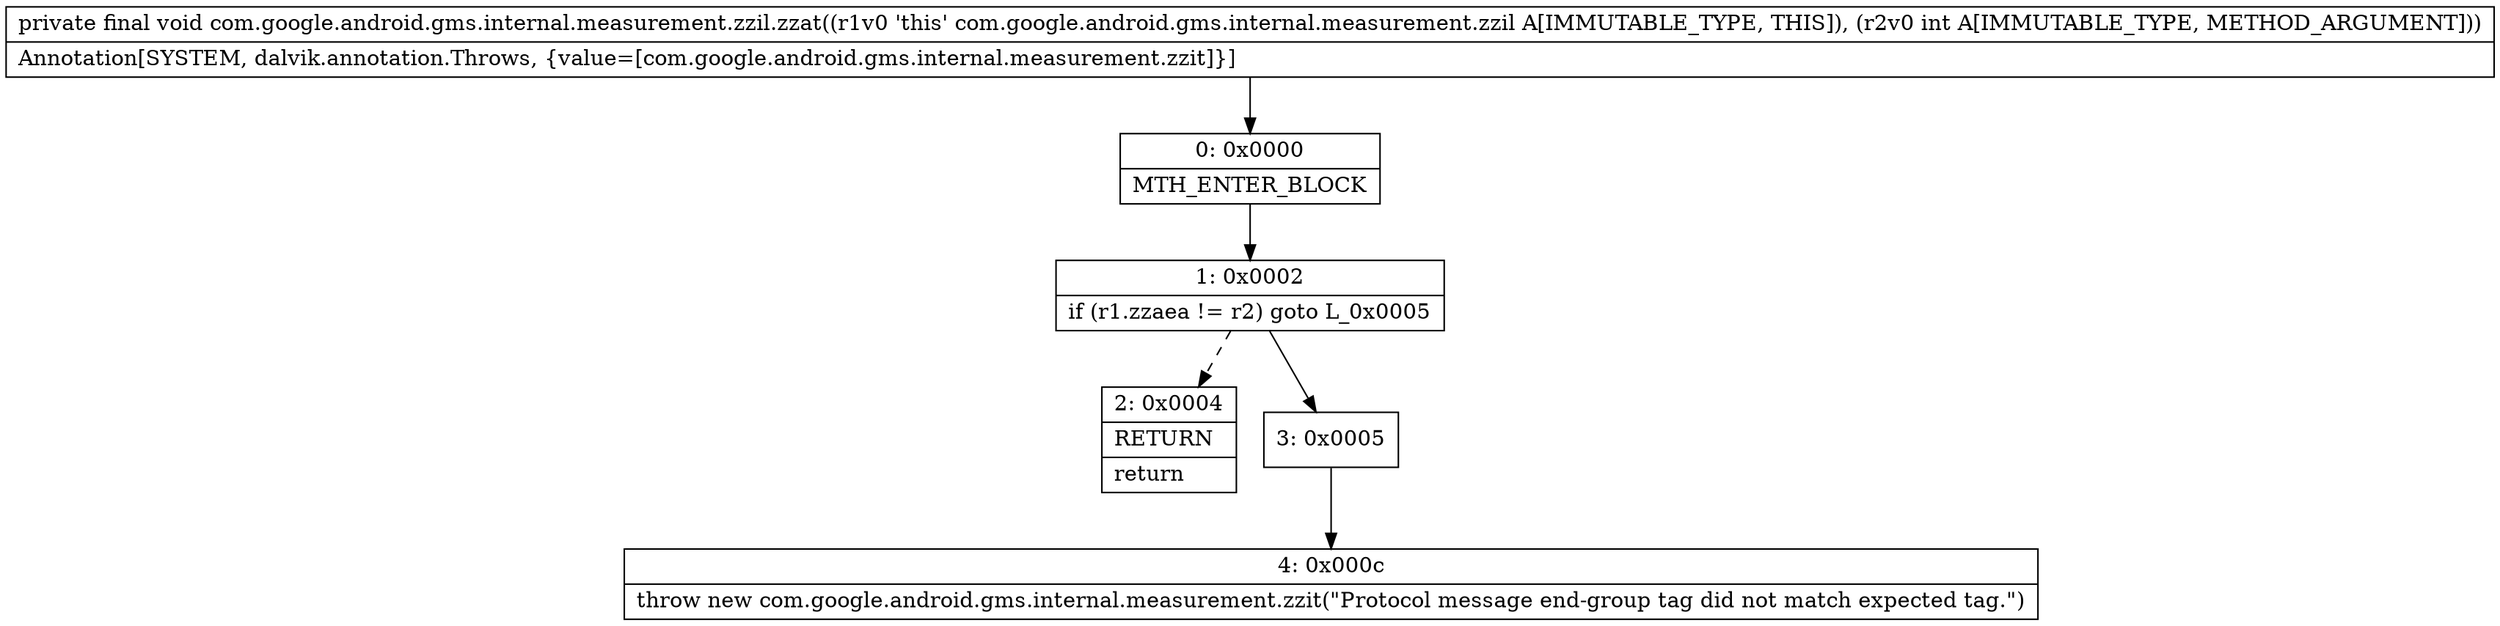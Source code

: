 digraph "CFG forcom.google.android.gms.internal.measurement.zzil.zzat(I)V" {
Node_0 [shape=record,label="{0\:\ 0x0000|MTH_ENTER_BLOCK\l}"];
Node_1 [shape=record,label="{1\:\ 0x0002|if (r1.zzaea != r2) goto L_0x0005\l}"];
Node_2 [shape=record,label="{2\:\ 0x0004|RETURN\l|return\l}"];
Node_3 [shape=record,label="{3\:\ 0x0005}"];
Node_4 [shape=record,label="{4\:\ 0x000c|throw new com.google.android.gms.internal.measurement.zzit(\"Protocol message end\-group tag did not match expected tag.\")\l}"];
MethodNode[shape=record,label="{private final void com.google.android.gms.internal.measurement.zzil.zzat((r1v0 'this' com.google.android.gms.internal.measurement.zzil A[IMMUTABLE_TYPE, THIS]), (r2v0 int A[IMMUTABLE_TYPE, METHOD_ARGUMENT]))  | Annotation[SYSTEM, dalvik.annotation.Throws, \{value=[com.google.android.gms.internal.measurement.zzit]\}]\l}"];
MethodNode -> Node_0;
Node_0 -> Node_1;
Node_1 -> Node_2[style=dashed];
Node_1 -> Node_3;
Node_3 -> Node_4;
}

